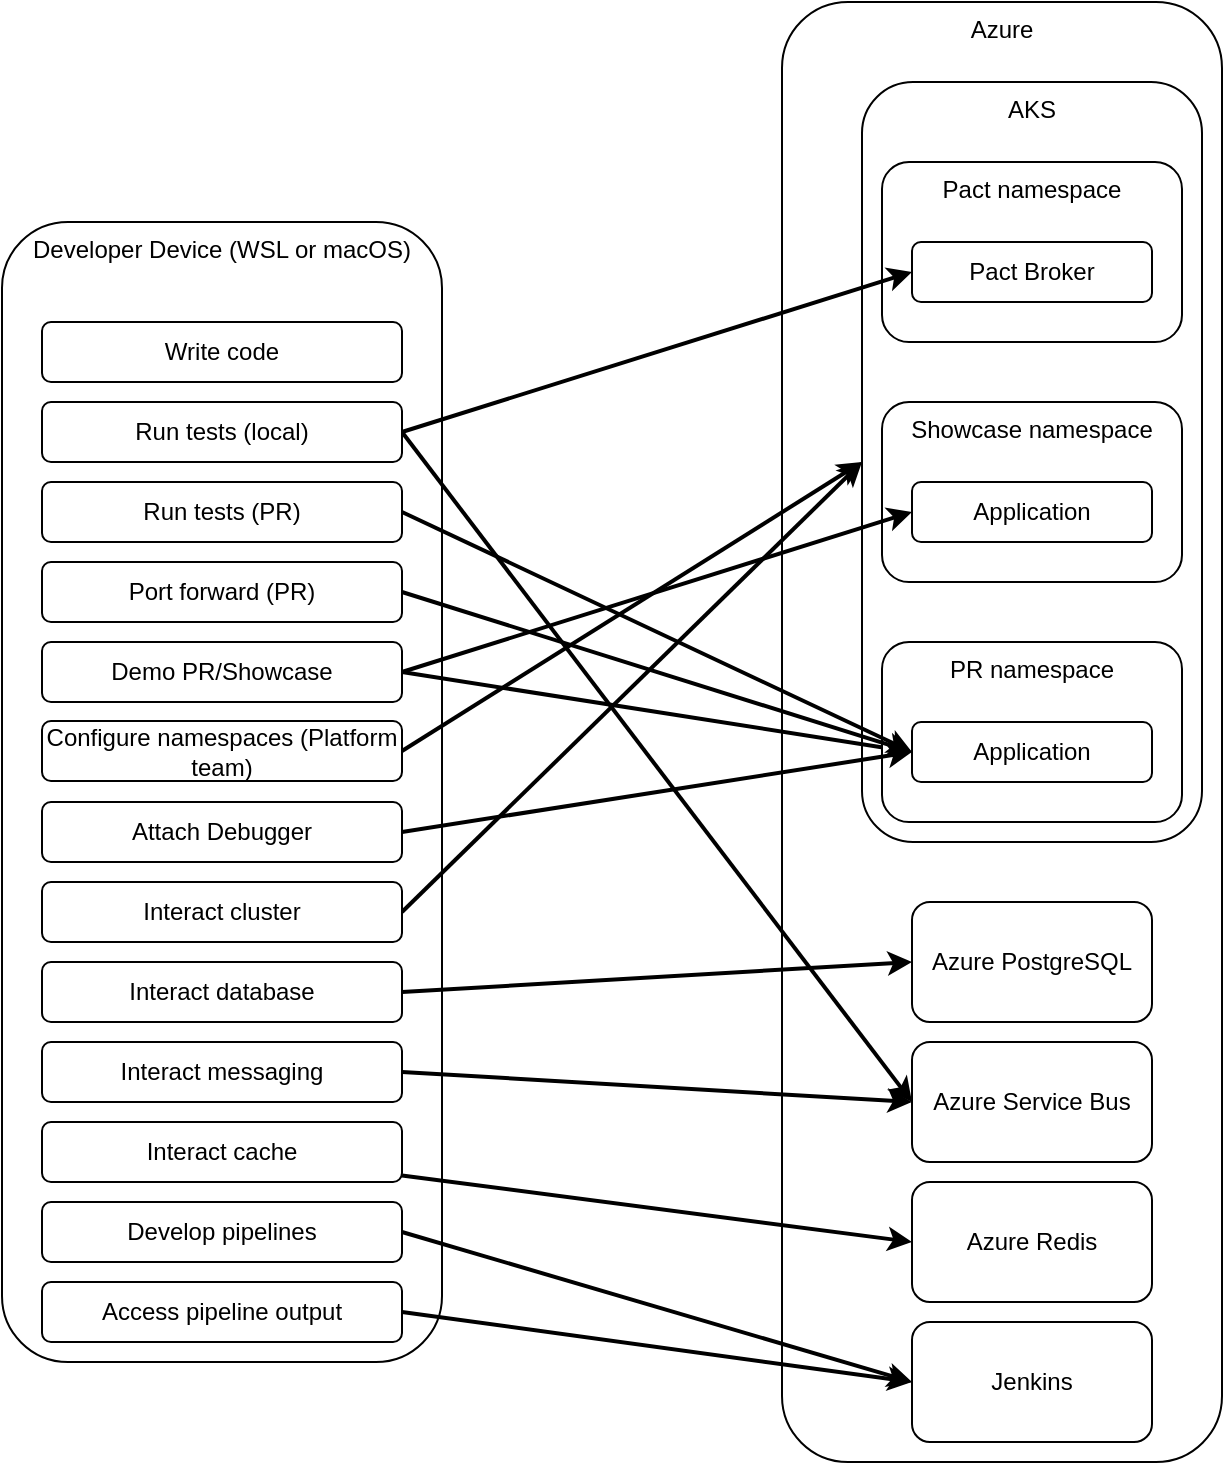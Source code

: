 <mxfile version="13.7.1" type="github">
  <diagram id="dkLe30TZ-h5M13zRIJKL" name="Page-1">
    <mxGraphModel dx="1422" dy="762" grid="1" gridSize="10" guides="1" tooltips="1" connect="1" arrows="1" fold="1" page="1" pageScale="1" pageWidth="827" pageHeight="1169" math="0" shadow="0">
      <root>
        <mxCell id="0" />
        <mxCell id="1" parent="0" />
        <mxCell id="U-plBan6W6VH21_ODKo_-46" value="Azure" style="rounded=1;whiteSpace=wrap;html=1;verticalAlign=top;" vertex="1" parent="1">
          <mxGeometry x="420" y="20" width="220" height="730" as="geometry" />
        </mxCell>
        <mxCell id="U-plBan6W6VH21_ODKo_-17" value="AKS" style="rounded=1;whiteSpace=wrap;html=1;verticalAlign=top;" vertex="1" parent="1">
          <mxGeometry x="460" y="60" width="170" height="380" as="geometry" />
        </mxCell>
        <mxCell id="U-plBan6W6VH21_ODKo_-2" value="Developer Device (WSL or macOS)" style="rounded=1;whiteSpace=wrap;html=1;verticalAlign=top;" vertex="1" parent="1">
          <mxGeometry x="30" y="130" width="220" height="570" as="geometry" />
        </mxCell>
        <mxCell id="U-plBan6W6VH21_ODKo_-6" value="Write code" style="rounded=1;whiteSpace=wrap;html=1;" vertex="1" parent="1">
          <mxGeometry x="50" y="180" width="180" height="30" as="geometry" />
        </mxCell>
        <mxCell id="U-plBan6W6VH21_ODKo_-32" style="rounded=0;orthogonalLoop=1;jettySize=auto;html=1;entryX=0;entryY=0.5;entryDx=0;entryDy=0;strokeWidth=2;exitX=1;exitY=0.5;exitDx=0;exitDy=0;" edge="1" parent="1" source="U-plBan6W6VH21_ODKo_-8" target="U-plBan6W6VH21_ODKo_-20">
          <mxGeometry relative="1" as="geometry" />
        </mxCell>
        <mxCell id="U-plBan6W6VH21_ODKo_-8" value="Run tests (local)" style="rounded=1;whiteSpace=wrap;html=1;" vertex="1" parent="1">
          <mxGeometry x="50" y="220" width="180" height="30" as="geometry" />
        </mxCell>
        <mxCell id="U-plBan6W6VH21_ODKo_-9" value="Port forward (PR)" style="rounded=1;whiteSpace=wrap;html=1;" vertex="1" parent="1">
          <mxGeometry x="50" y="300" width="180" height="30" as="geometry" />
        </mxCell>
        <mxCell id="U-plBan6W6VH21_ODKo_-36" style="edgeStyle=none;rounded=0;orthogonalLoop=1;jettySize=auto;html=1;entryX=0;entryY=0.5;entryDx=0;entryDy=0;strokeWidth=2;exitX=1;exitY=0.5;exitDx=0;exitDy=0;" edge="1" parent="1" source="U-plBan6W6VH21_ODKo_-10" target="U-plBan6W6VH21_ODKo_-15">
          <mxGeometry relative="1" as="geometry" />
        </mxCell>
        <mxCell id="U-plBan6W6VH21_ODKo_-10" value="Demo PR/Showcase" style="rounded=1;whiteSpace=wrap;html=1;" vertex="1" parent="1">
          <mxGeometry x="50" y="340" width="180" height="30" as="geometry" />
        </mxCell>
        <mxCell id="U-plBan6W6VH21_ODKo_-11" value="Run tests (PR)" style="rounded=1;whiteSpace=wrap;html=1;" vertex="1" parent="1">
          <mxGeometry x="50" y="260" width="180" height="30" as="geometry" />
        </mxCell>
        <mxCell id="U-plBan6W6VH21_ODKo_-12" value="Showcase namespace" style="rounded=1;whiteSpace=wrap;html=1;verticalAlign=top;" vertex="1" parent="1">
          <mxGeometry x="470" y="220" width="150" height="90" as="geometry" />
        </mxCell>
        <mxCell id="U-plBan6W6VH21_ODKo_-13" value="Application" style="rounded=1;whiteSpace=wrap;html=1;" vertex="1" parent="1">
          <mxGeometry x="485" y="260" width="120" height="30" as="geometry" />
        </mxCell>
        <mxCell id="U-plBan6W6VH21_ODKo_-14" value="PR namespace" style="rounded=1;whiteSpace=wrap;html=1;verticalAlign=top;" vertex="1" parent="1">
          <mxGeometry x="470" y="340" width="150" height="90" as="geometry" />
        </mxCell>
        <mxCell id="U-plBan6W6VH21_ODKo_-15" value="Application" style="rounded=1;whiteSpace=wrap;html=1;" vertex="1" parent="1">
          <mxGeometry x="485" y="380" width="120" height="30" as="geometry" />
        </mxCell>
        <mxCell id="U-plBan6W6VH21_ODKo_-16" value="Pact namespace" style="rounded=1;whiteSpace=wrap;html=1;verticalAlign=top;" vertex="1" parent="1">
          <mxGeometry x="470" y="100" width="150" height="90" as="geometry" />
        </mxCell>
        <mxCell id="U-plBan6W6VH21_ODKo_-1" value="Pact Broker" style="rounded=1;whiteSpace=wrap;html=1;" vertex="1" parent="1">
          <mxGeometry x="485" y="140" width="120" height="30" as="geometry" />
        </mxCell>
        <mxCell id="U-plBan6W6VH21_ODKo_-37" style="edgeStyle=none;rounded=0;orthogonalLoop=1;jettySize=auto;html=1;entryX=0;entryY=0.5;entryDx=0;entryDy=0;strokeWidth=2;exitX=1;exitY=0.5;exitDx=0;exitDy=0;" edge="1" parent="1" source="U-plBan6W6VH21_ODKo_-18" target="U-plBan6W6VH21_ODKo_-17">
          <mxGeometry relative="1" as="geometry" />
        </mxCell>
        <mxCell id="U-plBan6W6VH21_ODKo_-18" value="Configure namespaces (Platform team)" style="rounded=1;whiteSpace=wrap;html=1;" vertex="1" parent="1">
          <mxGeometry x="50" y="379.5" width="180" height="30" as="geometry" />
        </mxCell>
        <mxCell id="U-plBan6W6VH21_ODKo_-19" value="Azure Redis" style="rounded=1;whiteSpace=wrap;html=1;" vertex="1" parent="1">
          <mxGeometry x="485" y="610" width="120" height="60" as="geometry" />
        </mxCell>
        <mxCell id="U-plBan6W6VH21_ODKo_-20" value="Azure Service Bus" style="rounded=1;whiteSpace=wrap;html=1;" vertex="1" parent="1">
          <mxGeometry x="485" y="540" width="120" height="60" as="geometry" />
        </mxCell>
        <mxCell id="U-plBan6W6VH21_ODKo_-21" value="Azure PostgreSQL" style="rounded=1;whiteSpace=wrap;html=1;" vertex="1" parent="1">
          <mxGeometry x="485" y="470" width="120" height="60" as="geometry" />
        </mxCell>
        <mxCell id="U-plBan6W6VH21_ODKo_-38" style="edgeStyle=none;rounded=0;orthogonalLoop=1;jettySize=auto;html=1;entryX=0;entryY=0.5;entryDx=0;entryDy=0;strokeWidth=2;exitX=1;exitY=0.5;exitDx=0;exitDy=0;" edge="1" parent="1" source="U-plBan6W6VH21_ODKo_-22" target="U-plBan6W6VH21_ODKo_-15">
          <mxGeometry relative="1" as="geometry" />
        </mxCell>
        <mxCell id="U-plBan6W6VH21_ODKo_-22" value="Attach Debugger" style="rounded=1;whiteSpace=wrap;html=1;" vertex="1" parent="1">
          <mxGeometry x="50" y="420" width="180" height="30" as="geometry" />
        </mxCell>
        <mxCell id="U-plBan6W6VH21_ODKo_-39" style="edgeStyle=none;rounded=0;orthogonalLoop=1;jettySize=auto;html=1;strokeWidth=2;exitX=1;exitY=0.5;exitDx=0;exitDy=0;" edge="1" parent="1" source="U-plBan6W6VH21_ODKo_-24">
          <mxGeometry relative="1" as="geometry">
            <mxPoint x="460" y="250" as="targetPoint" />
          </mxGeometry>
        </mxCell>
        <mxCell id="U-plBan6W6VH21_ODKo_-24" value="Interact cluster" style="rounded=1;whiteSpace=wrap;html=1;" vertex="1" parent="1">
          <mxGeometry x="50" y="460" width="180" height="30" as="geometry" />
        </mxCell>
        <mxCell id="U-plBan6W6VH21_ODKo_-40" style="edgeStyle=none;rounded=0;orthogonalLoop=1;jettySize=auto;html=1;entryX=0;entryY=0.5;entryDx=0;entryDy=0;strokeWidth=2;exitX=1;exitY=0.5;exitDx=0;exitDy=0;" edge="1" parent="1" source="U-plBan6W6VH21_ODKo_-25" target="U-plBan6W6VH21_ODKo_-21">
          <mxGeometry relative="1" as="geometry" />
        </mxCell>
        <mxCell id="U-plBan6W6VH21_ODKo_-25" value="Interact database" style="rounded=1;whiteSpace=wrap;html=1;" vertex="1" parent="1">
          <mxGeometry x="50" y="500" width="180" height="30" as="geometry" />
        </mxCell>
        <mxCell id="U-plBan6W6VH21_ODKo_-41" style="edgeStyle=none;rounded=0;orthogonalLoop=1;jettySize=auto;html=1;entryX=0;entryY=0.5;entryDx=0;entryDy=0;strokeWidth=2;exitX=1;exitY=0.5;exitDx=0;exitDy=0;" edge="1" parent="1" source="U-plBan6W6VH21_ODKo_-26" target="U-plBan6W6VH21_ODKo_-20">
          <mxGeometry relative="1" as="geometry" />
        </mxCell>
        <mxCell id="U-plBan6W6VH21_ODKo_-26" value="Interact messaging" style="rounded=1;whiteSpace=wrap;html=1;" vertex="1" parent="1">
          <mxGeometry x="50" y="540" width="180" height="30" as="geometry" />
        </mxCell>
        <mxCell id="U-plBan6W6VH21_ODKo_-42" style="edgeStyle=none;rounded=0;orthogonalLoop=1;jettySize=auto;html=1;entryX=0;entryY=0.5;entryDx=0;entryDy=0;strokeWidth=2;" edge="1" parent="1" source="U-plBan6W6VH21_ODKo_-27" target="U-plBan6W6VH21_ODKo_-19">
          <mxGeometry relative="1" as="geometry" />
        </mxCell>
        <mxCell id="U-plBan6W6VH21_ODKo_-27" value="Interact cache" style="rounded=1;whiteSpace=wrap;html=1;" vertex="1" parent="1">
          <mxGeometry x="50" y="580" width="180" height="30" as="geometry" />
        </mxCell>
        <mxCell id="U-plBan6W6VH21_ODKo_-44" style="edgeStyle=none;rounded=0;orthogonalLoop=1;jettySize=auto;html=1;entryX=0;entryY=0.5;entryDx=0;entryDy=0;strokeWidth=2;exitX=1;exitY=0.5;exitDx=0;exitDy=0;" edge="1" parent="1" source="U-plBan6W6VH21_ODKo_-28" target="U-plBan6W6VH21_ODKo_-43">
          <mxGeometry relative="1" as="geometry" />
        </mxCell>
        <mxCell id="U-plBan6W6VH21_ODKo_-28" value="Develop pipelines" style="rounded=1;whiteSpace=wrap;html=1;" vertex="1" parent="1">
          <mxGeometry x="50" y="620" width="180" height="30" as="geometry" />
        </mxCell>
        <mxCell id="U-plBan6W6VH21_ODKo_-45" style="edgeStyle=none;rounded=0;orthogonalLoop=1;jettySize=auto;html=1;entryX=0;entryY=0.5;entryDx=0;entryDy=0;strokeWidth=2;exitX=1;exitY=0.5;exitDx=0;exitDy=0;" edge="1" parent="1" source="U-plBan6W6VH21_ODKo_-29" target="U-plBan6W6VH21_ODKo_-43">
          <mxGeometry relative="1" as="geometry" />
        </mxCell>
        <mxCell id="U-plBan6W6VH21_ODKo_-29" value="Access pipeline output" style="rounded=1;whiteSpace=wrap;html=1;" vertex="1" parent="1">
          <mxGeometry x="50" y="660" width="180" height="30" as="geometry" />
        </mxCell>
        <mxCell id="U-plBan6W6VH21_ODKo_-31" style="rounded=0;orthogonalLoop=1;jettySize=auto;html=1;entryX=0;entryY=0.5;entryDx=0;entryDy=0;strokeWidth=2;exitX=1;exitY=0.5;exitDx=0;exitDy=0;" edge="1" parent="1" source="U-plBan6W6VH21_ODKo_-8" target="U-plBan6W6VH21_ODKo_-1">
          <mxGeometry relative="1" as="geometry" />
        </mxCell>
        <mxCell id="U-plBan6W6VH21_ODKo_-33" style="rounded=0;orthogonalLoop=1;jettySize=auto;html=1;entryX=0;entryY=0.5;entryDx=0;entryDy=0;strokeWidth=2;exitX=1;exitY=0.5;exitDx=0;exitDy=0;" edge="1" parent="1" source="U-plBan6W6VH21_ODKo_-11" target="U-plBan6W6VH21_ODKo_-15">
          <mxGeometry relative="1" as="geometry" />
        </mxCell>
        <mxCell id="U-plBan6W6VH21_ODKo_-34" style="rounded=0;orthogonalLoop=1;jettySize=auto;html=1;entryX=0;entryY=0.5;entryDx=0;entryDy=0;strokeWidth=2;exitX=1;exitY=0.5;exitDx=0;exitDy=0;" edge="1" parent="1" source="U-plBan6W6VH21_ODKo_-9" target="U-plBan6W6VH21_ODKo_-15">
          <mxGeometry relative="1" as="geometry" />
        </mxCell>
        <mxCell id="U-plBan6W6VH21_ODKo_-35" style="edgeStyle=none;rounded=0;orthogonalLoop=1;jettySize=auto;html=1;entryX=0;entryY=0.5;entryDx=0;entryDy=0;strokeWidth=2;exitX=1;exitY=0.5;exitDx=0;exitDy=0;" edge="1" parent="1" source="U-plBan6W6VH21_ODKo_-10" target="U-plBan6W6VH21_ODKo_-13">
          <mxGeometry relative="1" as="geometry" />
        </mxCell>
        <mxCell id="U-plBan6W6VH21_ODKo_-43" value="Jenkins" style="rounded=1;whiteSpace=wrap;html=1;" vertex="1" parent="1">
          <mxGeometry x="485" y="680" width="120" height="60" as="geometry" />
        </mxCell>
      </root>
    </mxGraphModel>
  </diagram>
</mxfile>
